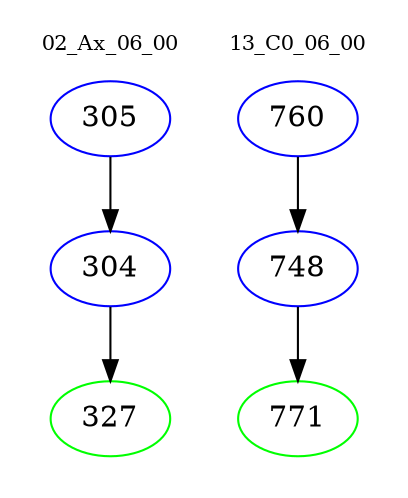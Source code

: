 digraph{
subgraph cluster_0 {
color = white
label = "02_Ax_06_00";
fontsize=10;
T0_305 [label="305", color="blue"]
T0_305 -> T0_304 [color="black"]
T0_304 [label="304", color="blue"]
T0_304 -> T0_327 [color="black"]
T0_327 [label="327", color="green"]
}
subgraph cluster_1 {
color = white
label = "13_C0_06_00";
fontsize=10;
T1_760 [label="760", color="blue"]
T1_760 -> T1_748 [color="black"]
T1_748 [label="748", color="blue"]
T1_748 -> T1_771 [color="black"]
T1_771 [label="771", color="green"]
}
}
